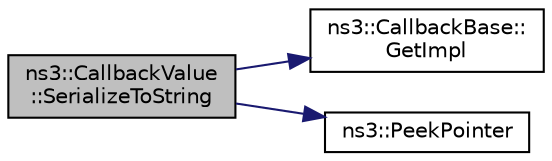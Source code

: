 digraph "ns3::CallbackValue::SerializeToString"
{
 // LATEX_PDF_SIZE
  edge [fontname="Helvetica",fontsize="10",labelfontname="Helvetica",labelfontsize="10"];
  node [fontname="Helvetica",fontsize="10",shape=record];
  rankdir="LR";
  Node1 [label="ns3::CallbackValue\l::SerializeToString",height=0.2,width=0.4,color="black", fillcolor="grey75", style="filled", fontcolor="black",tooltip="Serialize to string."];
  Node1 -> Node2 [color="midnightblue",fontsize="10",style="solid",fontname="Helvetica"];
  Node2 [label="ns3::CallbackBase::\lGetImpl",height=0.2,width=0.4,color="black", fillcolor="white", style="filled",URL="$classns3_1_1_callback_base.html#a804f076ee02225596886e9e7b5500a0b",tooltip=" "];
  Node1 -> Node3 [color="midnightblue",fontsize="10",style="solid",fontname="Helvetica"];
  Node3 [label="ns3::PeekPointer",height=0.2,width=0.4,color="black", fillcolor="white", style="filled",URL="$namespacens3.html#af2a7557fe9afdd98d8f6f8f6e412cf5a",tooltip=" "];
}
